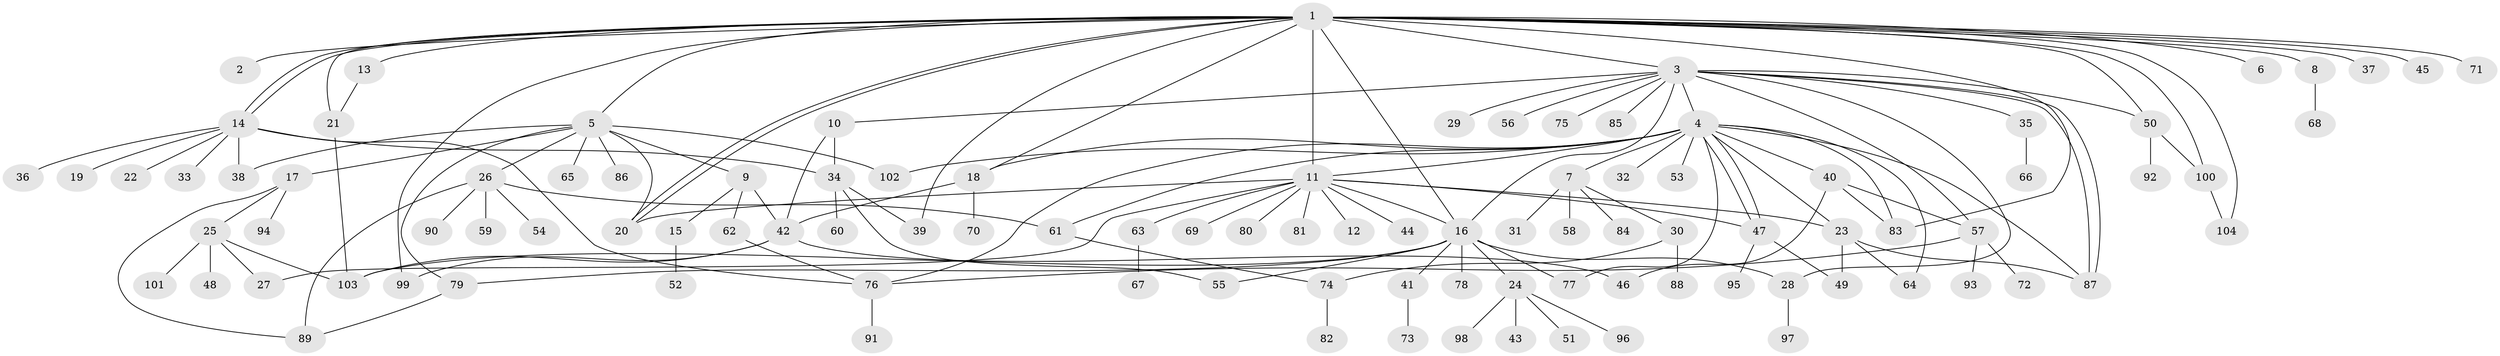 // coarse degree distribution, {1: 0.35294117647058826, 5: 0.08823529411764706, 2: 0.14705882352941177, 14: 0.029411764705882353, 3: 0.11764705882352941, 4: 0.08823529411764706, 10: 0.029411764705882353, 9: 0.08823529411764706, 7: 0.058823529411764705}
// Generated by graph-tools (version 1.1) at 2025/36/03/04/25 23:36:42]
// undirected, 104 vertices, 149 edges
graph export_dot {
  node [color=gray90,style=filled];
  1;
  2;
  3;
  4;
  5;
  6;
  7;
  8;
  9;
  10;
  11;
  12;
  13;
  14;
  15;
  16;
  17;
  18;
  19;
  20;
  21;
  22;
  23;
  24;
  25;
  26;
  27;
  28;
  29;
  30;
  31;
  32;
  33;
  34;
  35;
  36;
  37;
  38;
  39;
  40;
  41;
  42;
  43;
  44;
  45;
  46;
  47;
  48;
  49;
  50;
  51;
  52;
  53;
  54;
  55;
  56;
  57;
  58;
  59;
  60;
  61;
  62;
  63;
  64;
  65;
  66;
  67;
  68;
  69;
  70;
  71;
  72;
  73;
  74;
  75;
  76;
  77;
  78;
  79;
  80;
  81;
  82;
  83;
  84;
  85;
  86;
  87;
  88;
  89;
  90;
  91;
  92;
  93;
  94;
  95;
  96;
  97;
  98;
  99;
  100;
  101;
  102;
  103;
  104;
  1 -- 2;
  1 -- 3;
  1 -- 5;
  1 -- 6;
  1 -- 8;
  1 -- 11;
  1 -- 13;
  1 -- 14;
  1 -- 14;
  1 -- 16;
  1 -- 18;
  1 -- 20;
  1 -- 20;
  1 -- 21;
  1 -- 37;
  1 -- 39;
  1 -- 45;
  1 -- 50;
  1 -- 71;
  1 -- 83;
  1 -- 99;
  1 -- 100;
  1 -- 104;
  3 -- 4;
  3 -- 10;
  3 -- 16;
  3 -- 28;
  3 -- 29;
  3 -- 35;
  3 -- 50;
  3 -- 56;
  3 -- 57;
  3 -- 75;
  3 -- 85;
  3 -- 87;
  3 -- 87;
  4 -- 7;
  4 -- 11;
  4 -- 18;
  4 -- 23;
  4 -- 32;
  4 -- 40;
  4 -- 47;
  4 -- 47;
  4 -- 53;
  4 -- 61;
  4 -- 64;
  4 -- 76;
  4 -- 77;
  4 -- 83;
  4 -- 87;
  4 -- 102;
  5 -- 9;
  5 -- 17;
  5 -- 20;
  5 -- 26;
  5 -- 38;
  5 -- 65;
  5 -- 79;
  5 -- 86;
  5 -- 102;
  7 -- 30;
  7 -- 31;
  7 -- 58;
  7 -- 84;
  8 -- 68;
  9 -- 15;
  9 -- 42;
  9 -- 62;
  10 -- 34;
  10 -- 42;
  11 -- 12;
  11 -- 16;
  11 -- 20;
  11 -- 23;
  11 -- 27;
  11 -- 44;
  11 -- 47;
  11 -- 63;
  11 -- 69;
  11 -- 80;
  11 -- 81;
  13 -- 21;
  14 -- 19;
  14 -- 22;
  14 -- 33;
  14 -- 34;
  14 -- 36;
  14 -- 38;
  14 -- 76;
  15 -- 52;
  16 -- 24;
  16 -- 28;
  16 -- 41;
  16 -- 55;
  16 -- 77;
  16 -- 78;
  16 -- 79;
  16 -- 103;
  17 -- 25;
  17 -- 89;
  17 -- 94;
  18 -- 42;
  18 -- 70;
  21 -- 103;
  23 -- 49;
  23 -- 64;
  23 -- 87;
  24 -- 43;
  24 -- 51;
  24 -- 96;
  24 -- 98;
  25 -- 27;
  25 -- 48;
  25 -- 101;
  25 -- 103;
  26 -- 54;
  26 -- 59;
  26 -- 61;
  26 -- 89;
  26 -- 90;
  28 -- 97;
  30 -- 74;
  30 -- 88;
  34 -- 39;
  34 -- 55;
  34 -- 60;
  35 -- 66;
  40 -- 46;
  40 -- 57;
  40 -- 83;
  41 -- 73;
  42 -- 46;
  42 -- 99;
  42 -- 103;
  47 -- 49;
  47 -- 95;
  50 -- 92;
  50 -- 100;
  57 -- 72;
  57 -- 76;
  57 -- 93;
  61 -- 74;
  62 -- 76;
  63 -- 67;
  74 -- 82;
  76 -- 91;
  79 -- 89;
  100 -- 104;
}
